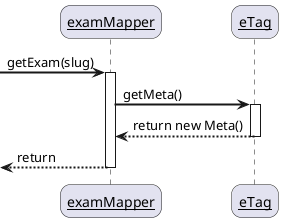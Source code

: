 @startuml Optimistic Concurrency

skinparam sequenceArrowThickness 2
skinparam roundcorner 20
skinparam maxmessagesize 130
skinparam sequenceParticipant underline

participant "examMapper" as A
participant "eTag" as B

-> A: getExam(slug)
activate A

A -> B: getMeta()
activate B

B --> A: return new Meta()
deactivate B

<-- A: return
deactivate A

@enduml
